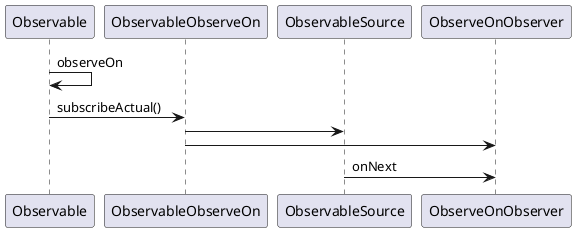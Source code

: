 @startuml
Observable -> Observable: observeOn
Observable -> ObservableObserveOn:subscribeActual()
ObservableObserveOn -> ObservableSource
ObservableObserveOn -> ObserveOnObserver
ObservableSource -> ObserveOnObserver:onNext

@enduml